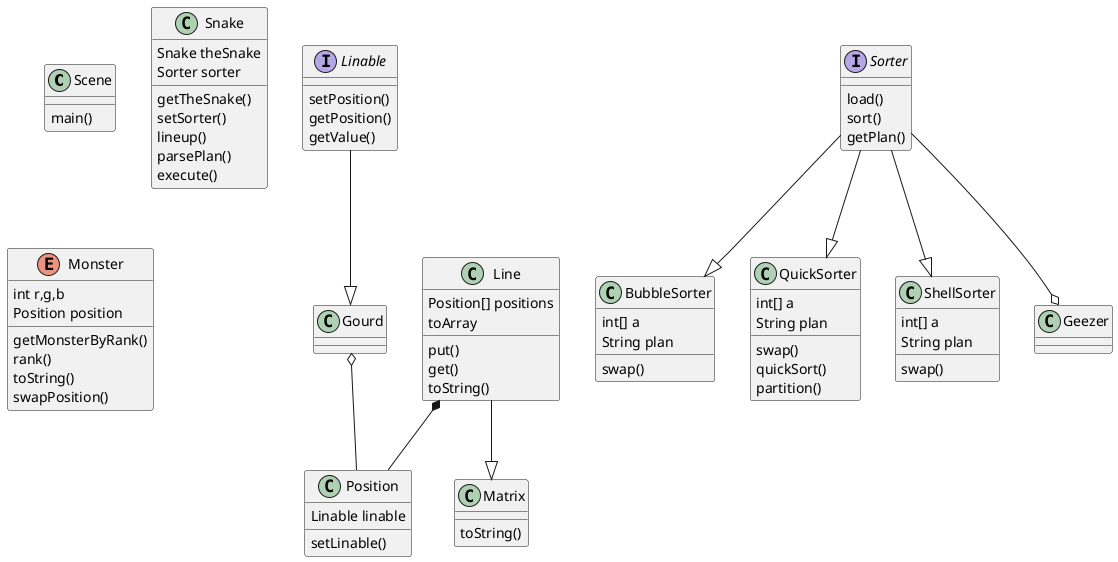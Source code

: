 @startuml characters

class Scene{
    main()
}

class Snake{
    Snake theSnake
    getTheSnake()
    Sorter sorter
    setSorter()
    lineup()
    parsePlan()
   execute()
}

interface Linable{
    setPosition()
    getPosition()
    getValue()
}

enum Monster{
    int r,g,b
    Position position
    getMonsterByRank()
    rank()
    toString()
    swapPosition()
}

interface Sorter{
    load()
    sort()
    getPlan()
}

class BubbleSorter{
    int[] a
    swap()
    String plan
}

class QuickSorter{
    int[] a
    swap()
    String plan
    quickSort()
    partition()
}

class ShellSorter{
    int[] a
    swap()
    String plan
}

class Line {
    Position[] positions
    put()
    get()
    toString()
    toArray
}

class Matrix{
    toString()
}

class Position{
    Linable linable
    setLinable()
}


Sorter --|>BubbleSorter
Sorter --|>QuickSorter
Sorter --|>ShellSorter

Linable --|> Gourd

Line --|> Matrix

Line *-- Position

Gourd o-- Position

Sorter --o Geezer

@enduml